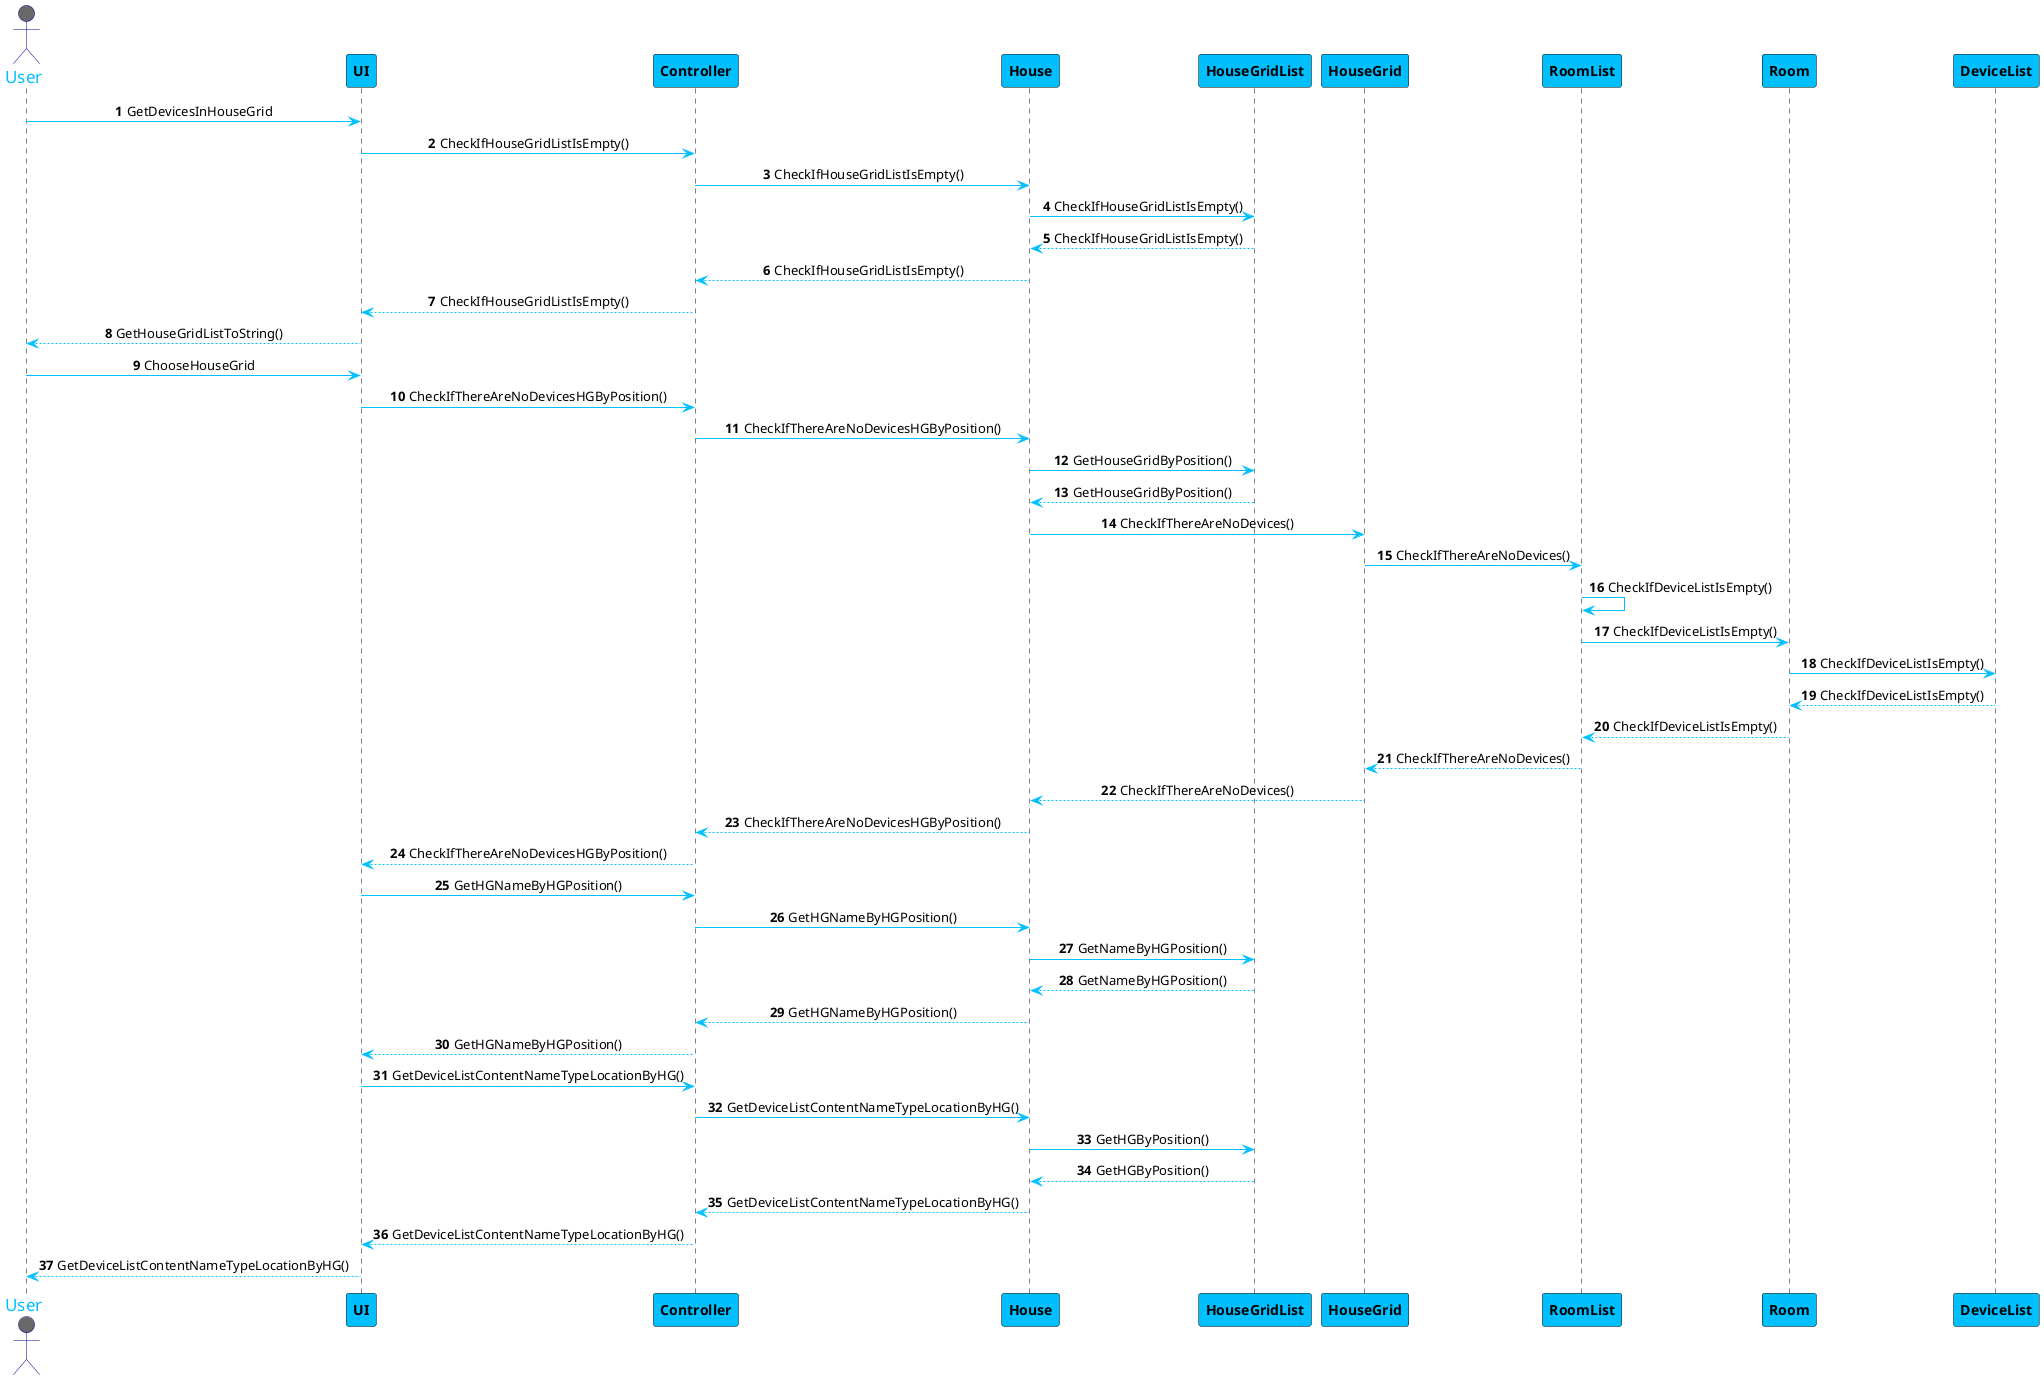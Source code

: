 @startuml
skinparam sequenceMessageAlign center
skinparam sequence {
	ArrowColor DeepSkyBlue
	ActorBorderColor DarkBlue
	LifeLineBorderColor black
	LifeLineBackgroundColor #A9DCDF

	ParticipantBorderColor Black
	ParticipantBackgroundColor DeepSkyBlue
	ParticipantFontStyle Bold

	ActorBackgroundColor DimGrey
	ActorFontColor DeepSkyBlue
	ActorFontSize 17
	ActorFontName Aapex
}

autonumber
actor User
User -> UI: GetDevicesInHouseGrid
UI -> Controller: CheckIfHouseGridListIsEmpty()
Controller -> House: CheckIfHouseGridListIsEmpty()
House -> HouseGridList: CheckIfHouseGridListIsEmpty()
House <-- HouseGridList: CheckIfHouseGridListIsEmpty()
Controller <-- House: CheckIfHouseGridListIsEmpty()
UI <-- Controller: CheckIfHouseGridListIsEmpty()
User <-- UI: GetHouseGridListToString()
User -> UI: ChooseHouseGrid

UI -> Controller: CheckIfThereAreNoDevicesHGByPosition()
Controller -> House: CheckIfThereAreNoDevicesHGByPosition()
House -> HouseGridList: GetHouseGridByPosition()
House <-- HouseGridList: GetHouseGridByPosition()
House -> HouseGrid: CheckIfThereAreNoDevices()
HouseGrid -> RoomList: CheckIfThereAreNoDevices()
RoomList -> RoomList: CheckIfDeviceListIsEmpty()
RoomList -> Room: CheckIfDeviceListIsEmpty()
Room -> DeviceList: CheckIfDeviceListIsEmpty()
Room <-- DeviceList: CheckIfDeviceListIsEmpty()
RoomList <-- Room: CheckIfDeviceListIsEmpty()
HouseGrid <-- RoomList: CheckIfThereAreNoDevices()
House <-- HouseGrid: CheckIfThereAreNoDevices()
Controller <-- House: CheckIfThereAreNoDevicesHGByPosition()
UI <-- Controller: CheckIfThereAreNoDevicesHGByPosition()

UI -> Controller: GetHGNameByHGPosition()
Controller -> House: GetHGNameByHGPosition()
House -> HouseGridList: GetNameByHGPosition()
House <-- HouseGridList: GetNameByHGPosition()
Controller <-- House: GetHGNameByHGPosition()
UI <-- Controller: GetHGNameByHGPosition()

UI -> Controller: GetDeviceListContentNameTypeLocationByHG()
Controller -> House: GetDeviceListContentNameTypeLocationByHG()
House -> HouseGridList: GetHGByPosition()
House <-- HouseGridList: GetHGByPosition()
Controller <-- House: GetDeviceListContentNameTypeLocationByHG()
UI <-- Controller: GetDeviceListContentNameTypeLocationByHG()
User <-- UI: GetDeviceListContentNameTypeLocationByHG()
@enduml